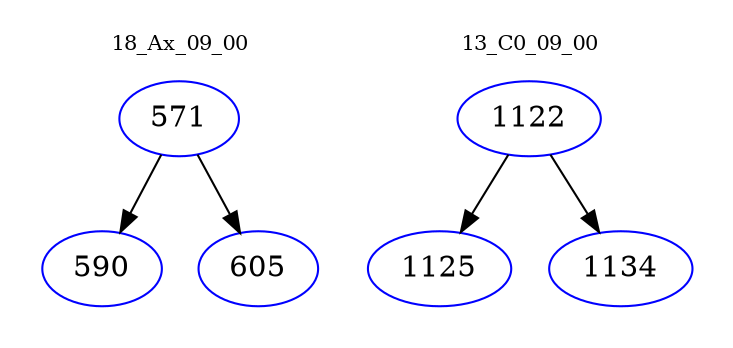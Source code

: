 digraph{
subgraph cluster_0 {
color = white
label = "18_Ax_09_00";
fontsize=10;
T0_571 [label="571", color="blue"]
T0_571 -> T0_590 [color="black"]
T0_590 [label="590", color="blue"]
T0_571 -> T0_605 [color="black"]
T0_605 [label="605", color="blue"]
}
subgraph cluster_1 {
color = white
label = "13_C0_09_00";
fontsize=10;
T1_1122 [label="1122", color="blue"]
T1_1122 -> T1_1125 [color="black"]
T1_1125 [label="1125", color="blue"]
T1_1122 -> T1_1134 [color="black"]
T1_1134 [label="1134", color="blue"]
}
}
